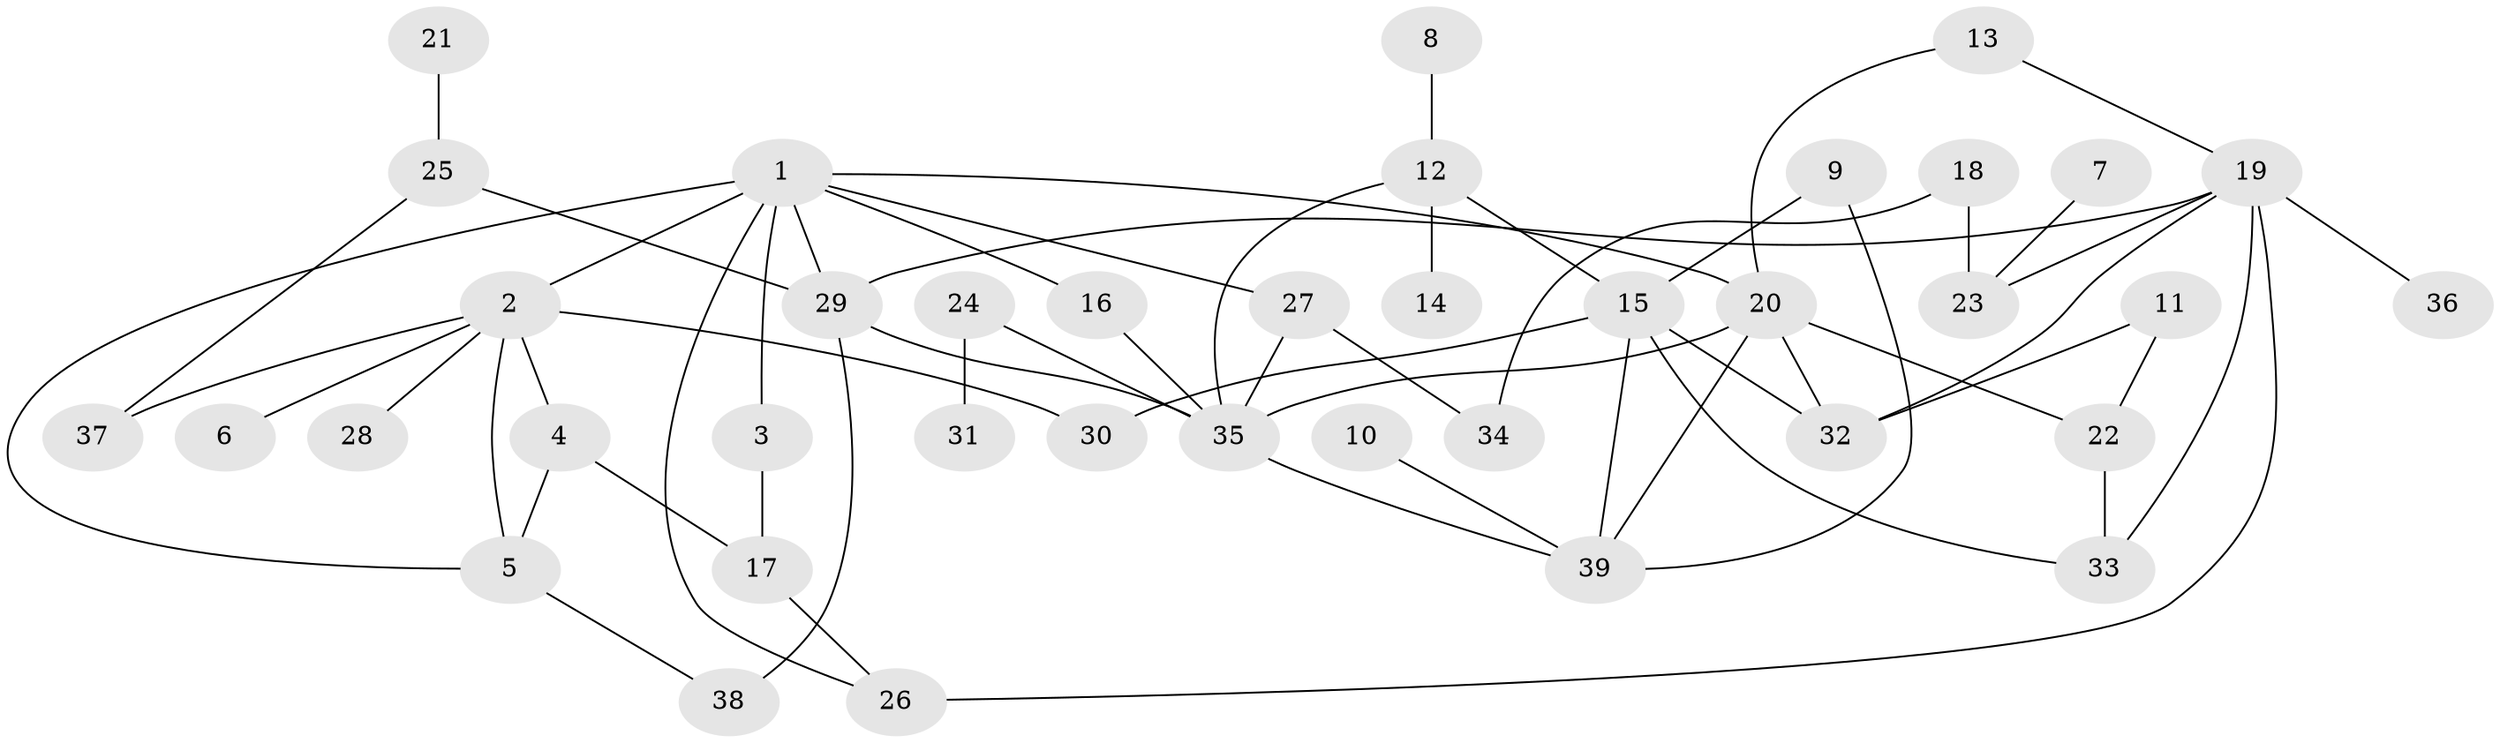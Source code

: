 // original degree distribution, {6: 0.038461538461538464, 7: 0.02564102564102564, 4: 0.05128205128205128, 3: 0.1794871794871795, 5: 0.08974358974358974, 2: 0.4230769230769231, 1: 0.19230769230769232}
// Generated by graph-tools (version 1.1) at 2025/49/03/09/25 03:49:16]
// undirected, 39 vertices, 59 edges
graph export_dot {
graph [start="1"]
  node [color=gray90,style=filled];
  1;
  2;
  3;
  4;
  5;
  6;
  7;
  8;
  9;
  10;
  11;
  12;
  13;
  14;
  15;
  16;
  17;
  18;
  19;
  20;
  21;
  22;
  23;
  24;
  25;
  26;
  27;
  28;
  29;
  30;
  31;
  32;
  33;
  34;
  35;
  36;
  37;
  38;
  39;
  1 -- 2 [weight=1.0];
  1 -- 3 [weight=1.0];
  1 -- 5 [weight=1.0];
  1 -- 16 [weight=1.0];
  1 -- 20 [weight=1.0];
  1 -- 26 [weight=1.0];
  1 -- 27 [weight=1.0];
  1 -- 29 [weight=1.0];
  2 -- 4 [weight=1.0];
  2 -- 5 [weight=1.0];
  2 -- 6 [weight=1.0];
  2 -- 28 [weight=1.0];
  2 -- 30 [weight=2.0];
  2 -- 37 [weight=1.0];
  3 -- 17 [weight=1.0];
  4 -- 5 [weight=1.0];
  4 -- 17 [weight=1.0];
  5 -- 38 [weight=1.0];
  7 -- 23 [weight=1.0];
  8 -- 12 [weight=1.0];
  9 -- 15 [weight=1.0];
  9 -- 39 [weight=1.0];
  10 -- 39 [weight=1.0];
  11 -- 22 [weight=1.0];
  11 -- 32 [weight=1.0];
  12 -- 14 [weight=1.0];
  12 -- 15 [weight=1.0];
  12 -- 35 [weight=1.0];
  13 -- 19 [weight=1.0];
  13 -- 20 [weight=1.0];
  15 -- 30 [weight=1.0];
  15 -- 32 [weight=1.0];
  15 -- 33 [weight=1.0];
  15 -- 39 [weight=1.0];
  16 -- 35 [weight=1.0];
  17 -- 26 [weight=1.0];
  18 -- 23 [weight=1.0];
  18 -- 34 [weight=1.0];
  19 -- 23 [weight=1.0];
  19 -- 26 [weight=2.0];
  19 -- 29 [weight=1.0];
  19 -- 32 [weight=1.0];
  19 -- 33 [weight=1.0];
  19 -- 36 [weight=1.0];
  20 -- 22 [weight=1.0];
  20 -- 32 [weight=1.0];
  20 -- 35 [weight=2.0];
  20 -- 39 [weight=1.0];
  21 -- 25 [weight=1.0];
  22 -- 33 [weight=1.0];
  24 -- 31 [weight=1.0];
  24 -- 35 [weight=1.0];
  25 -- 29 [weight=1.0];
  25 -- 37 [weight=1.0];
  27 -- 34 [weight=1.0];
  27 -- 35 [weight=1.0];
  29 -- 35 [weight=1.0];
  29 -- 38 [weight=1.0];
  35 -- 39 [weight=1.0];
}
